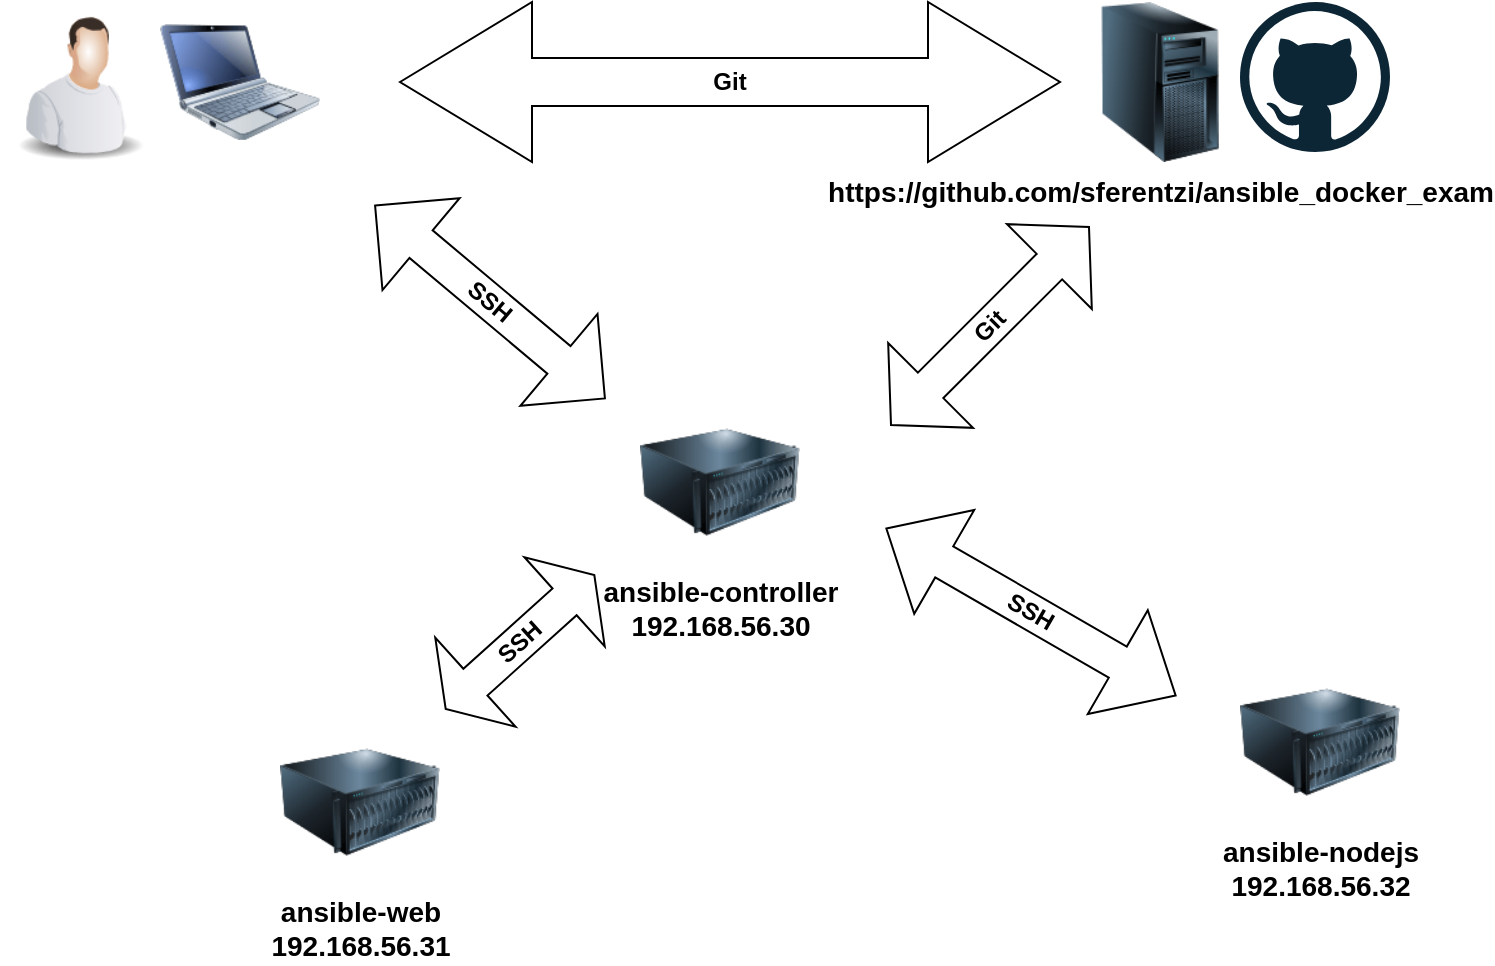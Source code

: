 <mxfile version="12.3.2" type="github" pages="1">
  <diagram id="L1c6QgTKYNoORSt2MQud" name="Page-1">
    <mxGraphModel dx="946" dy="553" grid="1" gridSize="10" guides="1" tooltips="1" connect="1" arrows="1" fold="1" page="1" pageScale="1" pageWidth="850" pageHeight="1100" math="0" shadow="0">
      <root>
        <mxCell id="0"/>
        <mxCell id="1" parent="0"/>
        <mxCell id="F4Z1pNz7qUs1LK6xWluZ-1" value="" style="image;html=1;labelBackgroundColor=#ffffff;image=img/lib/clip_art/computers/Netbook_128x128.png" parent="1" vertex="1">
          <mxGeometry x="100" y="40" width="80" height="80" as="geometry"/>
        </mxCell>
        <mxCell id="F4Z1pNz7qUs1LK6xWluZ-2" value="&lt;font style=&quot;font-size: 14px&quot;&gt;&lt;b&gt;ansible-controller&lt;br&gt;192.168.56.30&lt;br&gt;&lt;/b&gt;&lt;/font&gt;" style="image;html=1;labelBackgroundColor=#ffffff;image=img/lib/clip_art/computers/Server_128x128.png" parent="1" vertex="1">
          <mxGeometry x="340" y="240" width="80" height="80" as="geometry"/>
        </mxCell>
        <mxCell id="F4Z1pNz7qUs1LK6xWluZ-3" value="&lt;font style=&quot;font-size: 14px&quot;&gt;&lt;b&gt;ansible-web&lt;br&gt;192.168.56.31&lt;br&gt;&lt;/b&gt;&lt;/font&gt;" style="image;html=1;labelBackgroundColor=#ffffff;image=img/lib/clip_art/computers/Server_128x128.png" parent="1" vertex="1">
          <mxGeometry x="160" y="400" width="80" height="80" as="geometry"/>
        </mxCell>
        <mxCell id="F4Z1pNz7qUs1LK6xWluZ-4" value="&lt;b&gt;&lt;font style=&quot;font-size: 14px&quot;&gt;ansible-nodejs&lt;br&gt;192.168.56.32&lt;br&gt;&lt;/font&gt;&lt;/b&gt;" style="image;html=1;labelBackgroundColor=#ffffff;image=img/lib/clip_art/computers/Server_128x128.png" parent="1" vertex="1">
          <mxGeometry x="640" y="370" width="80" height="80" as="geometry"/>
        </mxCell>
        <mxCell id="F4Z1pNz7qUs1LK6xWluZ-5" value="&lt;font style=&quot;font-size: 14px&quot;&gt;&lt;b&gt;https://github.com/sferentzi/ansible_docker_exam&lt;/b&gt;&lt;/font&gt;" style="image;html=1;labelBackgroundColor=#ffffff;image=img/lib/clip_art/computers/Server_Tower_128x128.png" parent="1" vertex="1">
          <mxGeometry x="560" y="40" width="80" height="80" as="geometry"/>
        </mxCell>
        <mxCell id="mxpZVYRGwFoeAoN_xsZh-1" value="" style="image;html=1;labelBackgroundColor=#ffffff;image=img/lib/clip_art/people/Worker_Man_128x128.png" parent="1" vertex="1">
          <mxGeometry x="20" y="40" width="80" height="80" as="geometry"/>
        </mxCell>
        <mxCell id="mxpZVYRGwFoeAoN_xsZh-2" value="" style="dashed=0;outlineConnect=0;html=1;align=center;labelPosition=center;verticalLabelPosition=bottom;verticalAlign=top;shape=mxgraph.weblogos.github" parent="1" vertex="1">
          <mxGeometry x="640" y="40" width="75" height="75" as="geometry"/>
        </mxCell>
        <mxCell id="P4Erm-toOCTM8WnYmhQi-2" value="&lt;b&gt;Git&lt;/b&gt;" style="shape=doubleArrow;whiteSpace=wrap;html=1;" parent="1" vertex="1">
          <mxGeometry x="220" y="40" width="330" height="80" as="geometry"/>
        </mxCell>
        <mxCell id="P4Erm-toOCTM8WnYmhQi-5" value="&lt;b&gt;Git&lt;/b&gt;" style="shape=doubleArrow;whiteSpace=wrap;html=1;rotation=-45;" parent="1" vertex="1">
          <mxGeometry x="445" y="172" width="140" height="60" as="geometry"/>
        </mxCell>
        <mxCell id="P4Erm-toOCTM8WnYmhQi-6" value="&lt;b&gt;SSH&lt;/b&gt;" style="shape=doubleArrow;whiteSpace=wrap;html=1;rotation=40;" parent="1" vertex="1">
          <mxGeometry x="190" y="160" width="150" height="60" as="geometry"/>
        </mxCell>
        <mxCell id="P4Erm-toOCTM8WnYmhQi-7" value="&lt;b&gt;SSH&lt;/b&gt;" style="shape=doubleArrow;whiteSpace=wrap;html=1;rotation=-42;" parent="1" vertex="1">
          <mxGeometry x="230" y="330" width="100" height="60" as="geometry"/>
        </mxCell>
        <mxCell id="P4Erm-toOCTM8WnYmhQi-8" value="&lt;b&gt;SSH&lt;/b&gt;" style="shape=doubleArrow;whiteSpace=wrap;html=1;rotation=30;" parent="1" vertex="1">
          <mxGeometry x="452" y="315" width="167" height="60" as="geometry"/>
        </mxCell>
      </root>
    </mxGraphModel>
  </diagram>
</mxfile>
